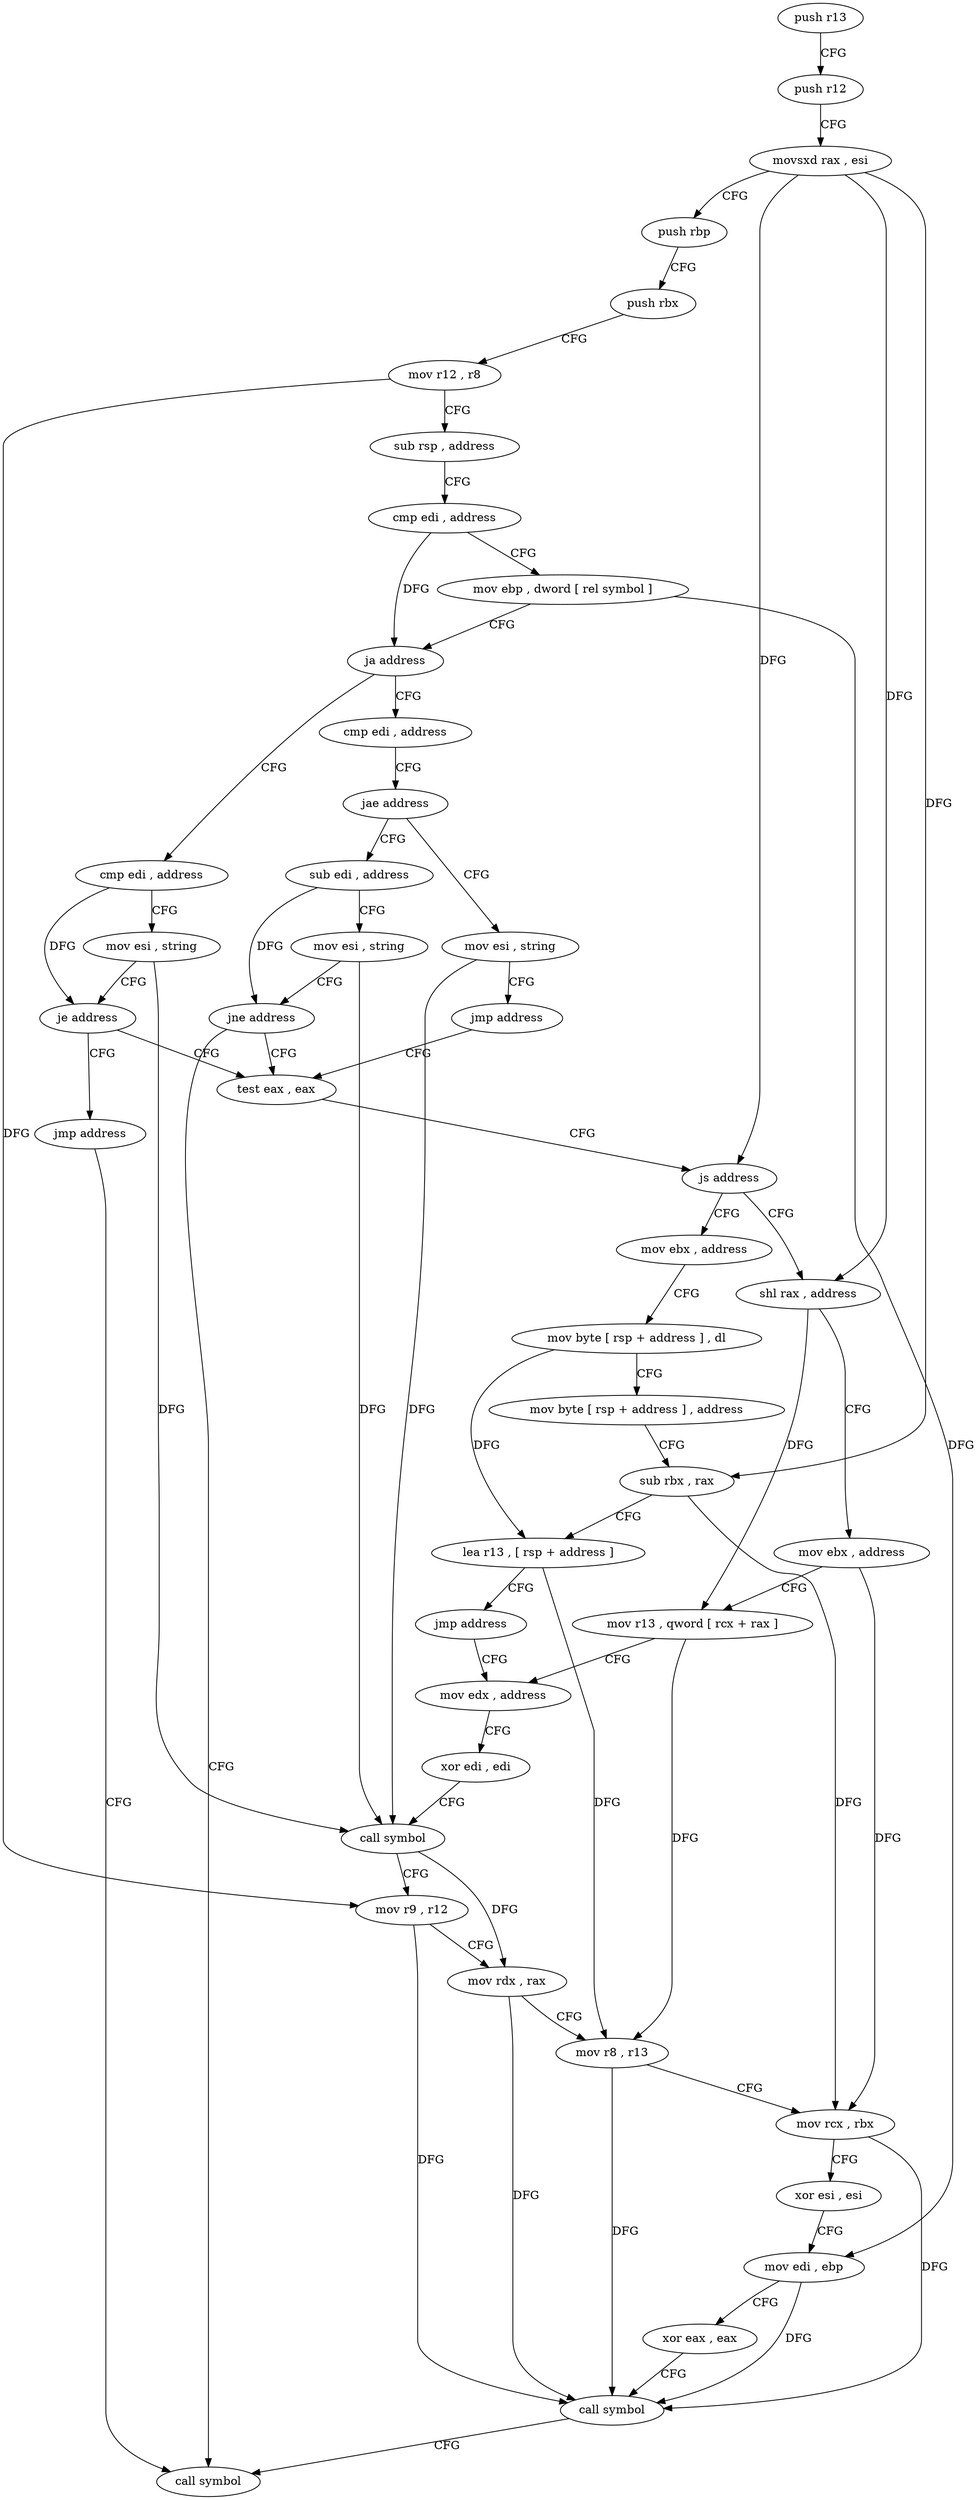 digraph "func" {
"4306784" [label = "push r13" ]
"4306786" [label = "push r12" ]
"4306788" [label = "movsxd rax , esi" ]
"4306791" [label = "push rbp" ]
"4306792" [label = "push rbx" ]
"4306793" [label = "mov r12 , r8" ]
"4306796" [label = "sub rsp , address" ]
"4306800" [label = "cmp edi , address" ]
"4306803" [label = "mov ebp , dword [ rel symbol ]" ]
"4306809" [label = "ja address" ]
"4306890" [label = "cmp edi , address" ]
"4306811" [label = "cmp edi , address" ]
"4306893" [label = "mov esi , string" ]
"4306898" [label = "je address" ]
"4306826" [label = "test eax , eax" ]
"4306900" [label = "jmp address" ]
"4306814" [label = "jae address" ]
"4306883" [label = "mov esi , string" ]
"4306816" [label = "sub edi , address" ]
"4306828" [label = "js address" ]
"4306902" [label = "mov ebx , address" ]
"4306830" [label = "shl rax , address" ]
"4306878" [label = "call symbol" ]
"4306888" [label = "jmp address" ]
"4306819" [label = "mov esi , string" ]
"4306824" [label = "jne address" ]
"4306907" [label = "mov byte [ rsp + address ] , dl" ]
"4306911" [label = "mov byte [ rsp + address ] , address" ]
"4306916" [label = "sub rbx , rax" ]
"4306919" [label = "lea r13 , [ rsp + address ]" ]
"4306924" [label = "jmp address" ]
"4306843" [label = "mov edx , address" ]
"4306834" [label = "mov ebx , address" ]
"4306839" [label = "mov r13 , qword [ rcx + rax ]" ]
"4306848" [label = "xor edi , edi" ]
"4306850" [label = "call symbol" ]
"4306855" [label = "mov r9 , r12" ]
"4306858" [label = "mov rdx , rax" ]
"4306861" [label = "mov r8 , r13" ]
"4306864" [label = "mov rcx , rbx" ]
"4306867" [label = "xor esi , esi" ]
"4306869" [label = "mov edi , ebp" ]
"4306871" [label = "xor eax , eax" ]
"4306873" [label = "call symbol" ]
"4306784" -> "4306786" [ label = "CFG" ]
"4306786" -> "4306788" [ label = "CFG" ]
"4306788" -> "4306791" [ label = "CFG" ]
"4306788" -> "4306828" [ label = "DFG" ]
"4306788" -> "4306916" [ label = "DFG" ]
"4306788" -> "4306830" [ label = "DFG" ]
"4306791" -> "4306792" [ label = "CFG" ]
"4306792" -> "4306793" [ label = "CFG" ]
"4306793" -> "4306796" [ label = "CFG" ]
"4306793" -> "4306855" [ label = "DFG" ]
"4306796" -> "4306800" [ label = "CFG" ]
"4306800" -> "4306803" [ label = "CFG" ]
"4306800" -> "4306809" [ label = "DFG" ]
"4306803" -> "4306809" [ label = "CFG" ]
"4306803" -> "4306869" [ label = "DFG" ]
"4306809" -> "4306890" [ label = "CFG" ]
"4306809" -> "4306811" [ label = "CFG" ]
"4306890" -> "4306893" [ label = "CFG" ]
"4306890" -> "4306898" [ label = "DFG" ]
"4306811" -> "4306814" [ label = "CFG" ]
"4306893" -> "4306898" [ label = "CFG" ]
"4306893" -> "4306850" [ label = "DFG" ]
"4306898" -> "4306826" [ label = "CFG" ]
"4306898" -> "4306900" [ label = "CFG" ]
"4306826" -> "4306828" [ label = "CFG" ]
"4306900" -> "4306878" [ label = "CFG" ]
"4306814" -> "4306883" [ label = "CFG" ]
"4306814" -> "4306816" [ label = "CFG" ]
"4306883" -> "4306888" [ label = "CFG" ]
"4306883" -> "4306850" [ label = "DFG" ]
"4306816" -> "4306819" [ label = "CFG" ]
"4306816" -> "4306824" [ label = "DFG" ]
"4306828" -> "4306902" [ label = "CFG" ]
"4306828" -> "4306830" [ label = "CFG" ]
"4306902" -> "4306907" [ label = "CFG" ]
"4306830" -> "4306834" [ label = "CFG" ]
"4306830" -> "4306839" [ label = "DFG" ]
"4306888" -> "4306826" [ label = "CFG" ]
"4306819" -> "4306824" [ label = "CFG" ]
"4306819" -> "4306850" [ label = "DFG" ]
"4306824" -> "4306878" [ label = "CFG" ]
"4306824" -> "4306826" [ label = "CFG" ]
"4306907" -> "4306911" [ label = "CFG" ]
"4306907" -> "4306919" [ label = "DFG" ]
"4306911" -> "4306916" [ label = "CFG" ]
"4306916" -> "4306919" [ label = "CFG" ]
"4306916" -> "4306864" [ label = "DFG" ]
"4306919" -> "4306924" [ label = "CFG" ]
"4306919" -> "4306861" [ label = "DFG" ]
"4306924" -> "4306843" [ label = "CFG" ]
"4306843" -> "4306848" [ label = "CFG" ]
"4306834" -> "4306839" [ label = "CFG" ]
"4306834" -> "4306864" [ label = "DFG" ]
"4306839" -> "4306843" [ label = "CFG" ]
"4306839" -> "4306861" [ label = "DFG" ]
"4306848" -> "4306850" [ label = "CFG" ]
"4306850" -> "4306855" [ label = "CFG" ]
"4306850" -> "4306858" [ label = "DFG" ]
"4306855" -> "4306858" [ label = "CFG" ]
"4306855" -> "4306873" [ label = "DFG" ]
"4306858" -> "4306861" [ label = "CFG" ]
"4306858" -> "4306873" [ label = "DFG" ]
"4306861" -> "4306864" [ label = "CFG" ]
"4306861" -> "4306873" [ label = "DFG" ]
"4306864" -> "4306867" [ label = "CFG" ]
"4306864" -> "4306873" [ label = "DFG" ]
"4306867" -> "4306869" [ label = "CFG" ]
"4306869" -> "4306871" [ label = "CFG" ]
"4306869" -> "4306873" [ label = "DFG" ]
"4306871" -> "4306873" [ label = "CFG" ]
"4306873" -> "4306878" [ label = "CFG" ]
}
